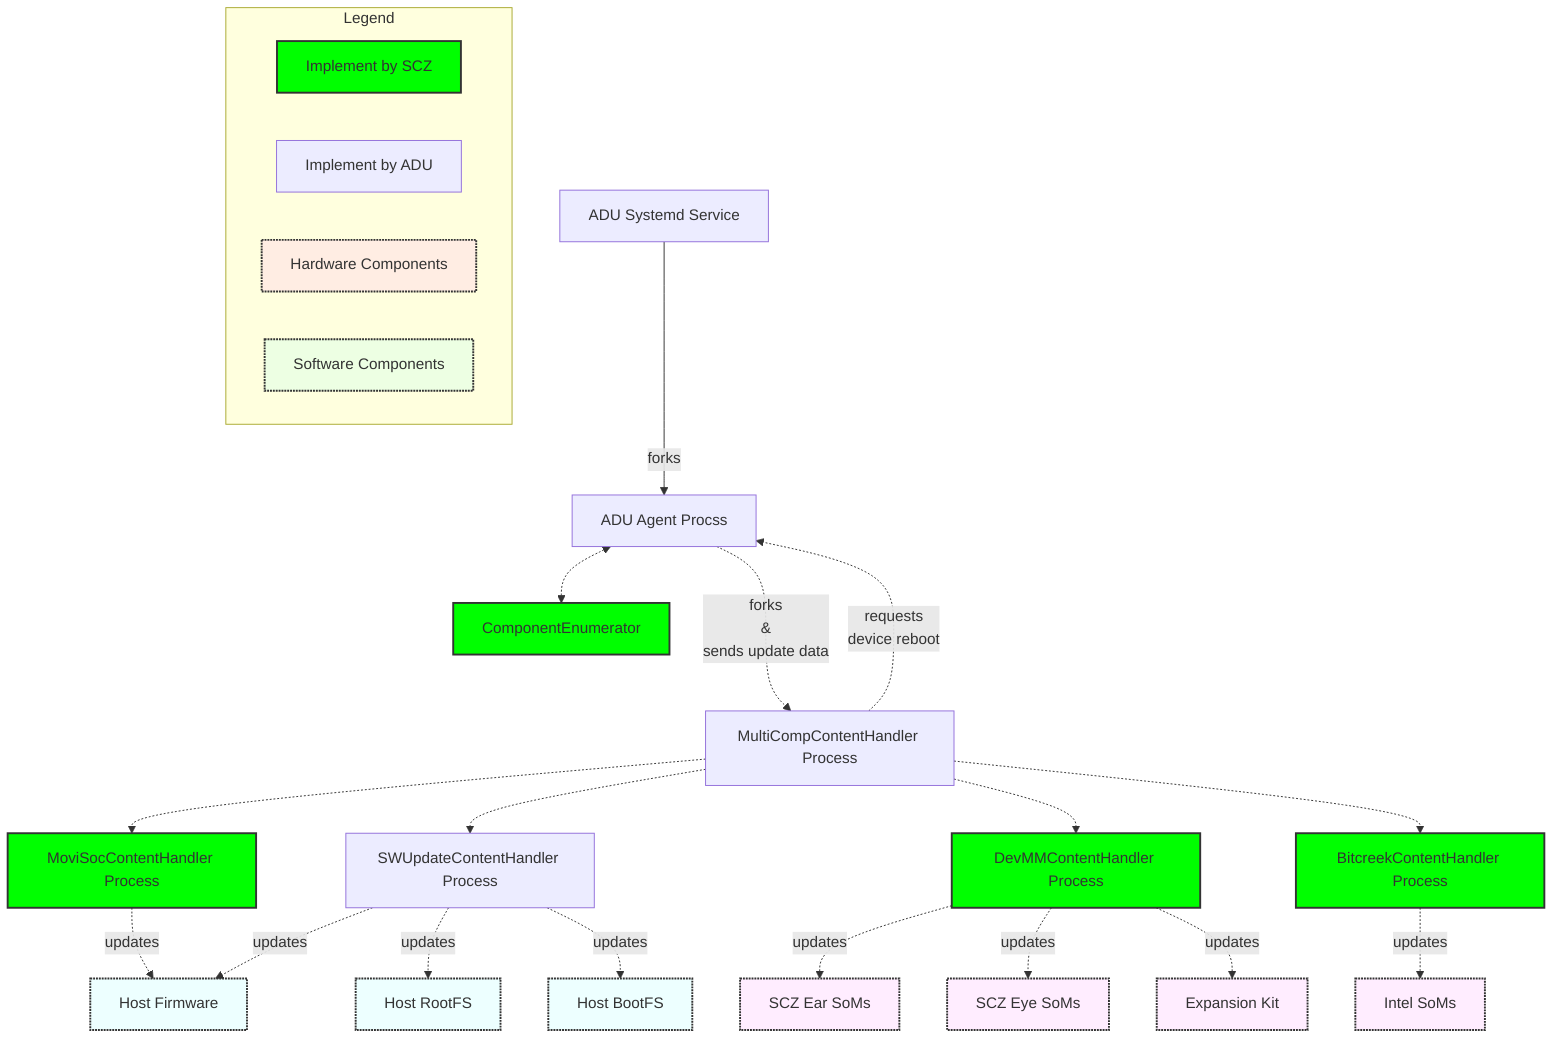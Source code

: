 flowchart 

    adu-s[ADU Systemd Service]-->|forks|adu-a[ADU Agent Procss]
    adu-a-..->|"forks\n&\nsends update data"|mpum-handler[MultiCompContentHandler Process]
    mpum-handler-..->|"requests\ndevice reboot"|adu-a
    
    mpum-handler-.->movisoc-h[MoviSocContentHandler Process]

    adu-a<-.->partprop-ext[ComponentEnumerator]
    movisoc-h-.->|updates|host-fw[Host Firmware]

    mpum-handler-.->swupdate-h[SWUpdateContentHandler Process]

    swupdate-h-.->|updates|host-fw[Host Firmware]
    swupdate-h-.->|updates|host-rfs[Host RootFS]
    swupdate-h-.->|updates|host-bfs[Host BootFS]

    mpum-handler-.->devmm-h[DevMMContentHandler Process]

    devmm-h-.->|updates|ear-som[SCZ Ear SoMs]
    devmm-h-.->|updates|eye-som[SCZ Eye SoMs]
    devmm-h-.->|updates|exp-kit[Expansion Kit]

    mpum-handler-.->bitcreek-h[BitcreekContentHandler Process]

    bitcreek-h-.->|updates|int-som[Intel SoMs]

    classDef PARTSW fill:#7ff2,stroke:#333,stroke-width:2px,stroke-dasharray: 2 1;
    classDef PARTHW fill:#f7f2,stroke:#333,stroke-width:2px,stroke-dasharray: 2 1;

    classDef ADU fill:#ffc,stroke:#333,stroke-width:2px;
    classDef SCZ fill:#0f0,stroke:#333,stroke-width:2px;
    classDef SCZ-PENDING fill:#0f77,stroke:#333,stroke-width:2px,stroke-dasharray: 5 5;

    class host-fw PARTSW
    class host-rfs PARTSW
    class host-bfs PARTSW
    
    class ear-som PARTHW
    class eye-som PARTHW
    class exp-kit PARTHW
    class int-som PARTHW

    class devmm-h SCZ
    class bitcreek-h SCZ
    class movisoc-h SCZ
    class partprop-ext SCZ


    subgraph Legend
    a[Implement by SCZ]
    b[Implement by ADU]
    hw[Hardware Components]
    sw[Software Components]
    %%tbd[Future Support]
    end

    class a SCZ
    class hw PARTHW
    class sw PARTSW
    class tbd SCZ-PENDING